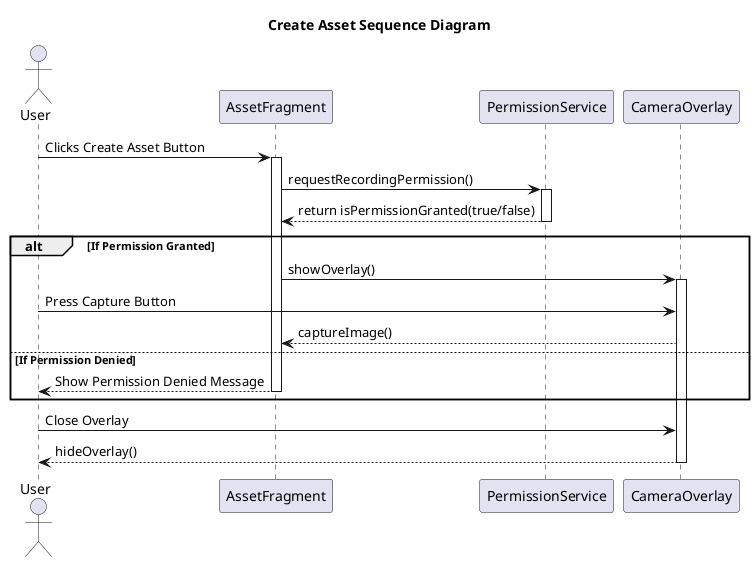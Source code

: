 @startuml CreateAssetSequenceDiagram

title Create Asset Sequence Diagram

actor User
participant AssetFragment
participant PermissionService
participant CameraOverlay

User -> AssetFragment : Clicks Create Asset Button
activate AssetFragment
AssetFragment -> PermissionService : requestRecordingPermission()
activate PermissionService
PermissionService --> AssetFragment : return isPermissionGranted(true/false)
deactivate PermissionService

alt If Permission Granted
    AssetFragment -> CameraOverlay : showOverlay()
    activate CameraOverlay
    User -> CameraOverlay : Press Capture Button
    CameraOverlay --> AssetFragment : captureImage()
    
else If Permission Denied
    AssetFragment --> User : Show Permission Denied Message
    deactivate AssetFragment
end

User -> CameraOverlay : Close Overlay
CameraOverlay --> User : hideOverlay()
deactivate CameraOverlay
deactivate AssetFragment

@enduml
